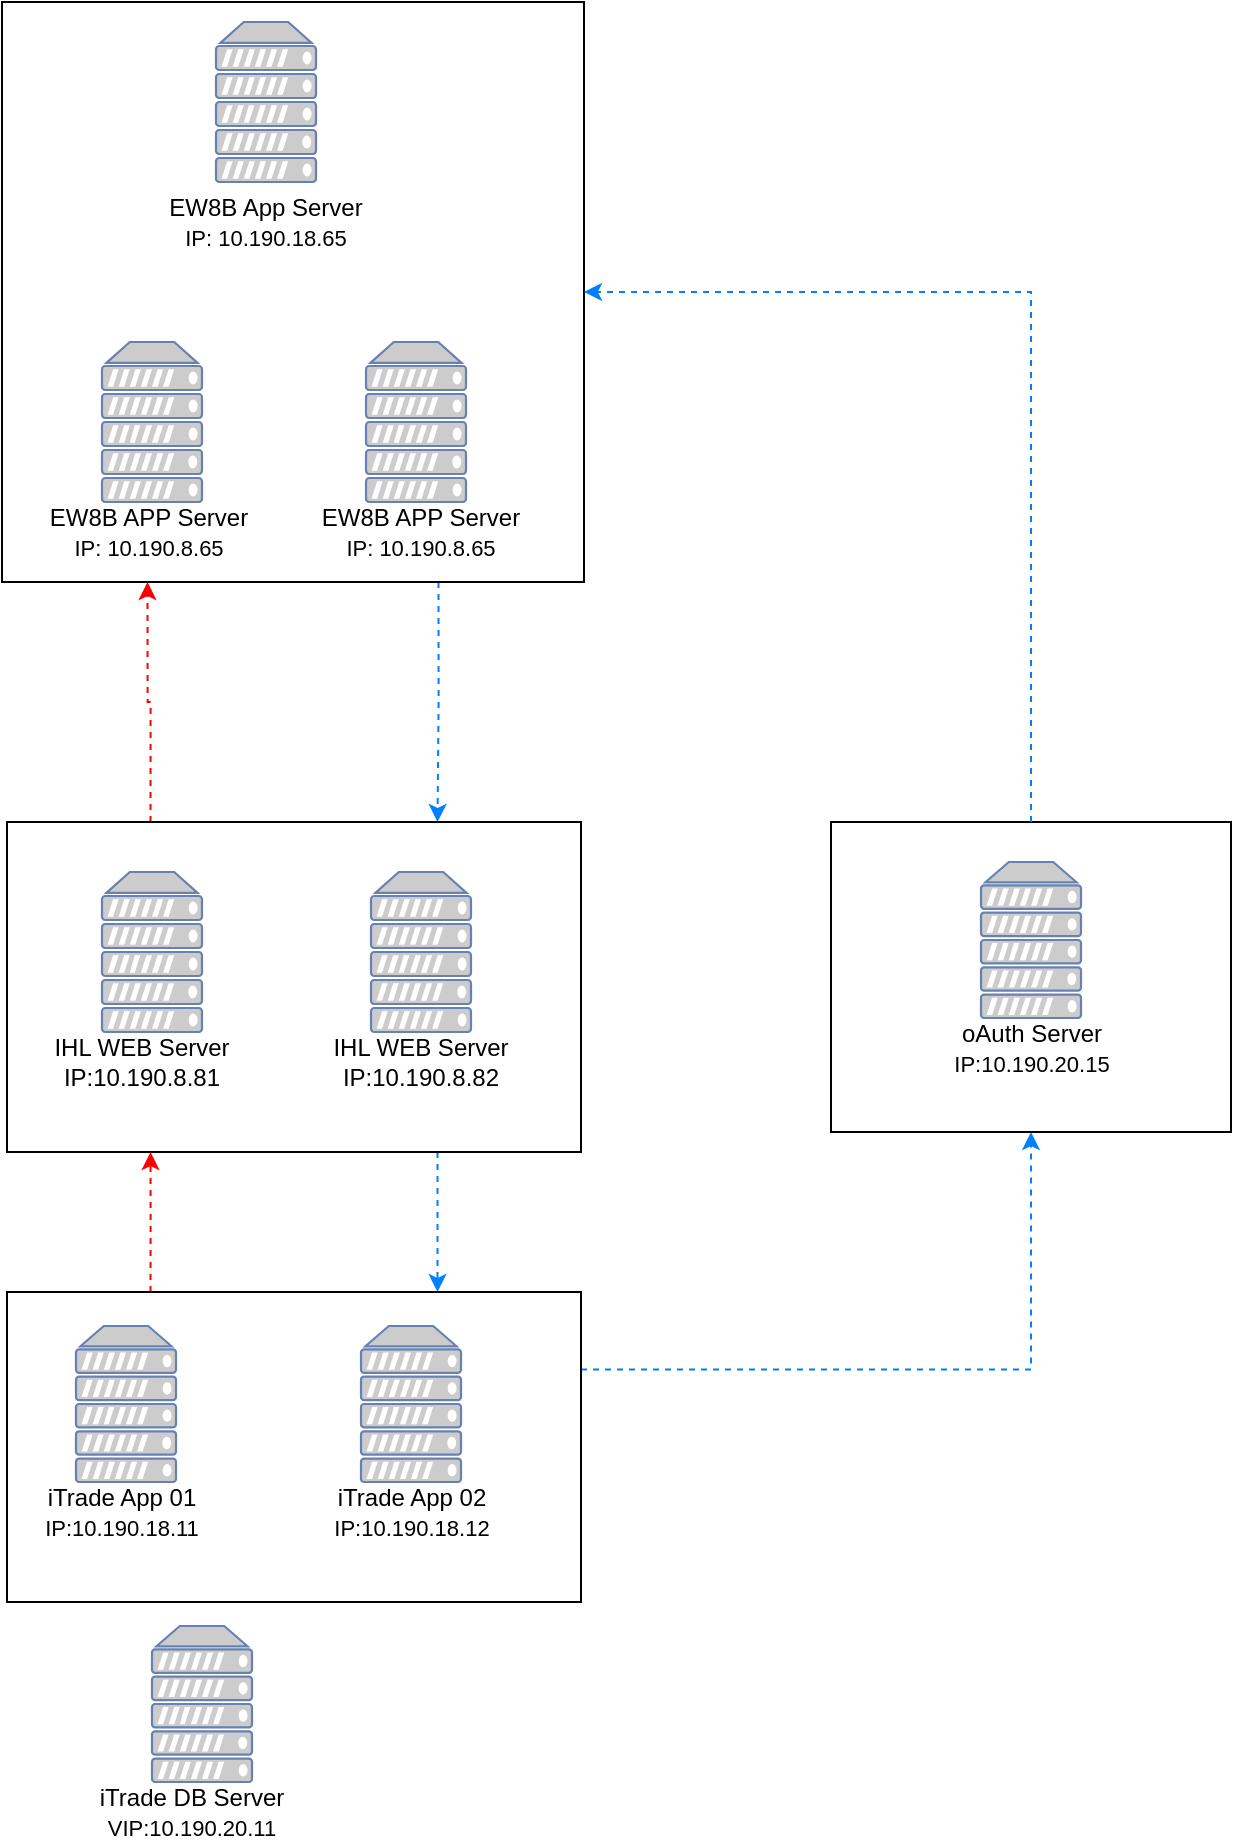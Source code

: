 <mxfile version="12.0.2" type="github" pages="1"><diagram id="m9z1kv1yMVufmjInLXbr" name="Page-1"><mxGraphModel dx="731" dy="697" grid="1" gridSize="10" guides="1" tooltips="1" connect="1" arrows="1" fold="1" page="1" pageScale="1" pageWidth="1654" pageHeight="1169" math="0" shadow="0"><root><mxCell id="0"/><mxCell id="1" parent="0"/><mxCell id="nEgnKhlSyzTlgkXomdg9-23" style="edgeStyle=orthogonalEdgeStyle;rounded=0;orthogonalLoop=1;jettySize=auto;html=1;exitX=0.75;exitY=1;exitDx=0;exitDy=0;entryX=0.75;entryY=0;entryDx=0;entryDy=0;dashed=1;strokeColor=#007FFF;" edge="1" parent="1" source="nEgnKhlSyzTlgkXomdg9-15" target="nEgnKhlSyzTlgkXomdg9-7"><mxGeometry relative="1" as="geometry"/></mxCell><mxCell id="nEgnKhlSyzTlgkXomdg9-15" value="" style="rounded=0;whiteSpace=wrap;html=1;" vertex="1" parent="1"><mxGeometry x="148" y="80" width="291" height="290" as="geometry"/></mxCell><mxCell id="nEgnKhlSyzTlgkXomdg9-8" style="edgeStyle=orthogonalEdgeStyle;rounded=0;orthogonalLoop=1;jettySize=auto;html=1;exitX=0.75;exitY=1;exitDx=0;exitDy=0;strokeColor=#007FFF;dashed=1;entryX=0.75;entryY=0;entryDx=0;entryDy=0;" edge="1" parent="1" source="nEgnKhlSyzTlgkXomdg9-7" target="nEgnKhlSyzTlgkXomdg9-3"><mxGeometry relative="1" as="geometry"/></mxCell><mxCell id="nEgnKhlSyzTlgkXomdg9-24" style="edgeStyle=orthogonalEdgeStyle;rounded=0;orthogonalLoop=1;jettySize=auto;html=1;exitX=0.25;exitY=0;exitDx=0;exitDy=0;entryX=0.25;entryY=1;entryDx=0;entryDy=0;dashed=1;strokeColor=#FF0000;" edge="1" parent="1" source="nEgnKhlSyzTlgkXomdg9-7" target="nEgnKhlSyzTlgkXomdg9-15"><mxGeometry relative="1" as="geometry"/></mxCell><mxCell id="nEgnKhlSyzTlgkXomdg9-7" value="" style="rounded=0;whiteSpace=wrap;html=1;" vertex="1" parent="1"><mxGeometry x="150.5" y="490" width="287" height="165" as="geometry"/></mxCell><mxCell id="nEgnKhlSyzTlgkXomdg9-12" style="edgeStyle=orthogonalEdgeStyle;rounded=0;orthogonalLoop=1;jettySize=auto;html=1;exitX=0.25;exitY=0;exitDx=0;exitDy=0;entryX=0.25;entryY=1;entryDx=0;entryDy=0;dashed=1;strokeColor=#FF0000;" edge="1" parent="1" source="nEgnKhlSyzTlgkXomdg9-3" target="nEgnKhlSyzTlgkXomdg9-7"><mxGeometry relative="1" as="geometry"/></mxCell><mxCell id="nEgnKhlSyzTlgkXomdg9-14" style="edgeStyle=orthogonalEdgeStyle;rounded=0;orthogonalLoop=1;jettySize=auto;html=1;exitX=1;exitY=0.25;exitDx=0;exitDy=0;dashed=1;strokeColor=#007FFF;" edge="1" parent="1" source="nEgnKhlSyzTlgkXomdg9-3" target="nEgnKhlSyzTlgkXomdg9-4"><mxGeometry relative="1" as="geometry"/></mxCell><mxCell id="nEgnKhlSyzTlgkXomdg9-3" value="" style="rounded=0;whiteSpace=wrap;html=1;" vertex="1" parent="1"><mxGeometry x="150.5" y="725" width="287" height="155" as="geometry"/></mxCell><mxCell id="ELEMpbpWukGzMjEB0hTz-9" value="" style="fontColor=#0066CC;verticalAlign=top;verticalLabelPosition=bottom;labelPosition=center;align=center;html=1;outlineConnect=0;fillColor=#CCCCCC;strokeColor=#6881B3;gradientColor=none;gradientDirection=north;strokeWidth=2;shape=mxgraph.networks.server;" parent="1" vertex="1"><mxGeometry x="327.5" y="742" width="50" height="78" as="geometry"/></mxCell><mxCell id="ELEMpbpWukGzMjEB0hTz-13" value="iTrade DB Server&lt;br&gt;&lt;font style=&quot;font-size: 11px&quot;&gt;VIP:10.190.20.11&lt;/font&gt;" style="text;html=1;strokeColor=none;fillColor=none;align=center;verticalAlign=middle;whiteSpace=wrap;rounded=0;" parent="1" vertex="1"><mxGeometry x="187.5" y="970" width="110" height="30" as="geometry"/></mxCell><mxCell id="ELEMpbpWukGzMjEB0hTz-18" value="iTrade App 01&lt;br&gt;&lt;font style=&quot;font-size: 11px&quot;&gt;IP:10.190.18.11&lt;/font&gt;" style="text;html=1;strokeColor=none;fillColor=none;align=center;verticalAlign=middle;whiteSpace=wrap;rounded=0;" parent="1" vertex="1"><mxGeometry x="162.5" y="820" width="90" height="29" as="geometry"/></mxCell><mxCell id="ELEMpbpWukGzMjEB0hTz-21" value="" style="fontColor=#0066CC;verticalAlign=top;verticalLabelPosition=bottom;labelPosition=center;align=center;html=1;outlineConnect=0;fillColor=#CCCCCC;strokeColor=#6881B3;gradientColor=none;gradientDirection=north;strokeWidth=2;shape=mxgraph.networks.server;" parent="1" vertex="1"><mxGeometry x="198" y="515" width="50" height="80" as="geometry"/></mxCell><mxCell id="ELEMpbpWukGzMjEB0hTz-22" value="IHL WEB Server&lt;br&gt;IP:10.190.8.81" style="text;html=1;strokeColor=none;fillColor=none;align=center;verticalAlign=middle;whiteSpace=wrap;rounded=0;" parent="1" vertex="1"><mxGeometry x="167.5" y="595" width="100" height="30" as="geometry"/></mxCell><mxCell id="ELEMpbpWukGzMjEB0hTz-29" value="iTrade App 02&lt;br&gt;&lt;font style=&quot;font-size: 11px&quot;&gt;IP:10.190.18.12&lt;/font&gt;" style="text;html=1;strokeColor=none;fillColor=none;align=center;verticalAlign=middle;whiteSpace=wrap;rounded=0;" parent="1" vertex="1"><mxGeometry x="307.5" y="820" width="90" height="29" as="geometry"/></mxCell><mxCell id="ELEMpbpWukGzMjEB0hTz-35" value="EW8B App Server&lt;font&gt;&lt;br&gt;&lt;font style=&quot;font-size: 11px&quot;&gt;IP: 10.190.18.65&lt;/font&gt;&lt;/font&gt;" style="text;html=1;strokeColor=none;fillColor=none;align=center;verticalAlign=middle;whiteSpace=wrap;rounded=0;" parent="1" vertex="1"><mxGeometry x="225" y="175" width="110" height="30" as="geometry"/></mxCell><mxCell id="ELEMpbpWukGzMjEB0hTz-37" value="EW8B APP Server&lt;font&gt;&lt;br&gt;&lt;font style=&quot;font-size: 11px&quot;&gt;IP: 10.190.8.65&lt;/font&gt;&lt;/font&gt;" style="text;html=1;strokeColor=none;fillColor=none;align=center;verticalAlign=middle;whiteSpace=wrap;rounded=0;" parent="1" vertex="1"><mxGeometry x="170" y="328" width="103" height="33" as="geometry"/></mxCell><mxCell id="nEgnKhlSyzTlgkXomdg9-1" value="" style="fontColor=#0066CC;verticalAlign=top;verticalLabelPosition=bottom;labelPosition=center;align=center;html=1;outlineConnect=0;fillColor=#CCCCCC;strokeColor=#6881B3;gradientColor=none;gradientDirection=north;strokeWidth=2;shape=mxgraph.networks.server;" vertex="1" parent="1"><mxGeometry x="185" y="742" width="50" height="78" as="geometry"/></mxCell><mxCell id="nEgnKhlSyzTlgkXomdg9-2" value="" style="fontColor=#0066CC;verticalAlign=top;verticalLabelPosition=bottom;labelPosition=center;align=center;html=1;outlineConnect=0;fillColor=#CCCCCC;strokeColor=#6881B3;gradientColor=none;gradientDirection=north;strokeWidth=2;shape=mxgraph.networks.server;" vertex="1" parent="1"><mxGeometry x="223" y="892" width="50" height="78" as="geometry"/></mxCell><mxCell id="nEgnKhlSyzTlgkXomdg9-4" value="" style="rounded=0;whiteSpace=wrap;html=1;" vertex="1" parent="1"><mxGeometry x="562.5" y="490" width="200" height="155" as="geometry"/></mxCell><mxCell id="nEgnKhlSyzTlgkXomdg9-25" style="edgeStyle=orthogonalEdgeStyle;rounded=0;orthogonalLoop=1;jettySize=auto;html=1;entryX=1;entryY=0.5;entryDx=0;entryDy=0;dashed=1;strokeColor=#007FFF;exitX=0.5;exitY=0;exitDx=0;exitDy=0;" edge="1" parent="1" source="nEgnKhlSyzTlgkXomdg9-4" target="nEgnKhlSyzTlgkXomdg9-15"><mxGeometry relative="1" as="geometry"/></mxCell><mxCell id="nEgnKhlSyzTlgkXomdg9-5" value="" style="fontColor=#0066CC;verticalAlign=top;verticalLabelPosition=bottom;labelPosition=center;align=center;html=1;outlineConnect=0;fillColor=#CCCCCC;strokeColor=#6881B3;gradientColor=none;gradientDirection=north;strokeWidth=2;shape=mxgraph.networks.server;" vertex="1" parent="1"><mxGeometry x="637.5" y="510" width="50" height="78" as="geometry"/></mxCell><mxCell id="nEgnKhlSyzTlgkXomdg9-6" value="oAuth Server&lt;br&gt;&lt;font style=&quot;font-size: 11px&quot;&gt;IP:10.190.20.15&lt;/font&gt;" style="text;html=1;strokeColor=none;fillColor=none;align=center;verticalAlign=middle;whiteSpace=wrap;rounded=0;" vertex="1" parent="1"><mxGeometry x="617.5" y="588" width="90" height="29" as="geometry"/></mxCell><mxCell id="nEgnKhlSyzTlgkXomdg9-10" value="" style="fontColor=#0066CC;verticalAlign=top;verticalLabelPosition=bottom;labelPosition=center;align=center;html=1;outlineConnect=0;fillColor=#CCCCCC;strokeColor=#6881B3;gradientColor=none;gradientDirection=north;strokeWidth=2;shape=mxgraph.networks.server;" vertex="1" parent="1"><mxGeometry x="332.5" y="515" width="50" height="80" as="geometry"/></mxCell><mxCell id="nEgnKhlSyzTlgkXomdg9-11" value="IHL WEB Server&lt;br&gt;IP:10.190.8.82" style="text;html=1;strokeColor=none;fillColor=none;align=center;verticalAlign=middle;whiteSpace=wrap;rounded=0;" vertex="1" parent="1"><mxGeometry x="305" y="595" width="105" height="30" as="geometry"/></mxCell><mxCell id="nEgnKhlSyzTlgkXomdg9-16" value="" style="fontColor=#0066CC;verticalAlign=top;verticalLabelPosition=bottom;labelPosition=center;align=center;html=1;outlineConnect=0;fillColor=#CCCCCC;strokeColor=#6881B3;gradientColor=none;gradientDirection=north;strokeWidth=2;shape=mxgraph.networks.server;" vertex="1" parent="1"><mxGeometry x="255" y="90" width="50" height="80" as="geometry"/></mxCell><mxCell id="nEgnKhlSyzTlgkXomdg9-17" value="" style="fontColor=#0066CC;verticalAlign=top;verticalLabelPosition=bottom;labelPosition=center;align=center;html=1;outlineConnect=0;fillColor=#CCCCCC;strokeColor=#6881B3;gradientColor=none;gradientDirection=north;strokeWidth=2;shape=mxgraph.networks.server;" vertex="1" parent="1"><mxGeometry x="198" y="250" width="50" height="80" as="geometry"/></mxCell><mxCell id="nEgnKhlSyzTlgkXomdg9-18" value="" style="fontColor=#0066CC;verticalAlign=top;verticalLabelPosition=bottom;labelPosition=center;align=center;html=1;outlineConnect=0;fillColor=#CCCCCC;strokeColor=#6881B3;gradientColor=none;gradientDirection=north;strokeWidth=2;shape=mxgraph.networks.server;" vertex="1" parent="1"><mxGeometry x="330" y="250" width="50" height="80" as="geometry"/></mxCell><mxCell id="nEgnKhlSyzTlgkXomdg9-19" value="EW8B APP Server&lt;font&gt;&lt;br&gt;&lt;font style=&quot;font-size: 11px&quot;&gt;IP: 10.190.8.65&lt;/font&gt;&lt;/font&gt;" style="text;html=1;strokeColor=none;fillColor=none;align=center;verticalAlign=middle;whiteSpace=wrap;rounded=0;" vertex="1" parent="1"><mxGeometry x="305" y="328" width="105" height="33" as="geometry"/></mxCell></root></mxGraphModel></diagram></mxfile>